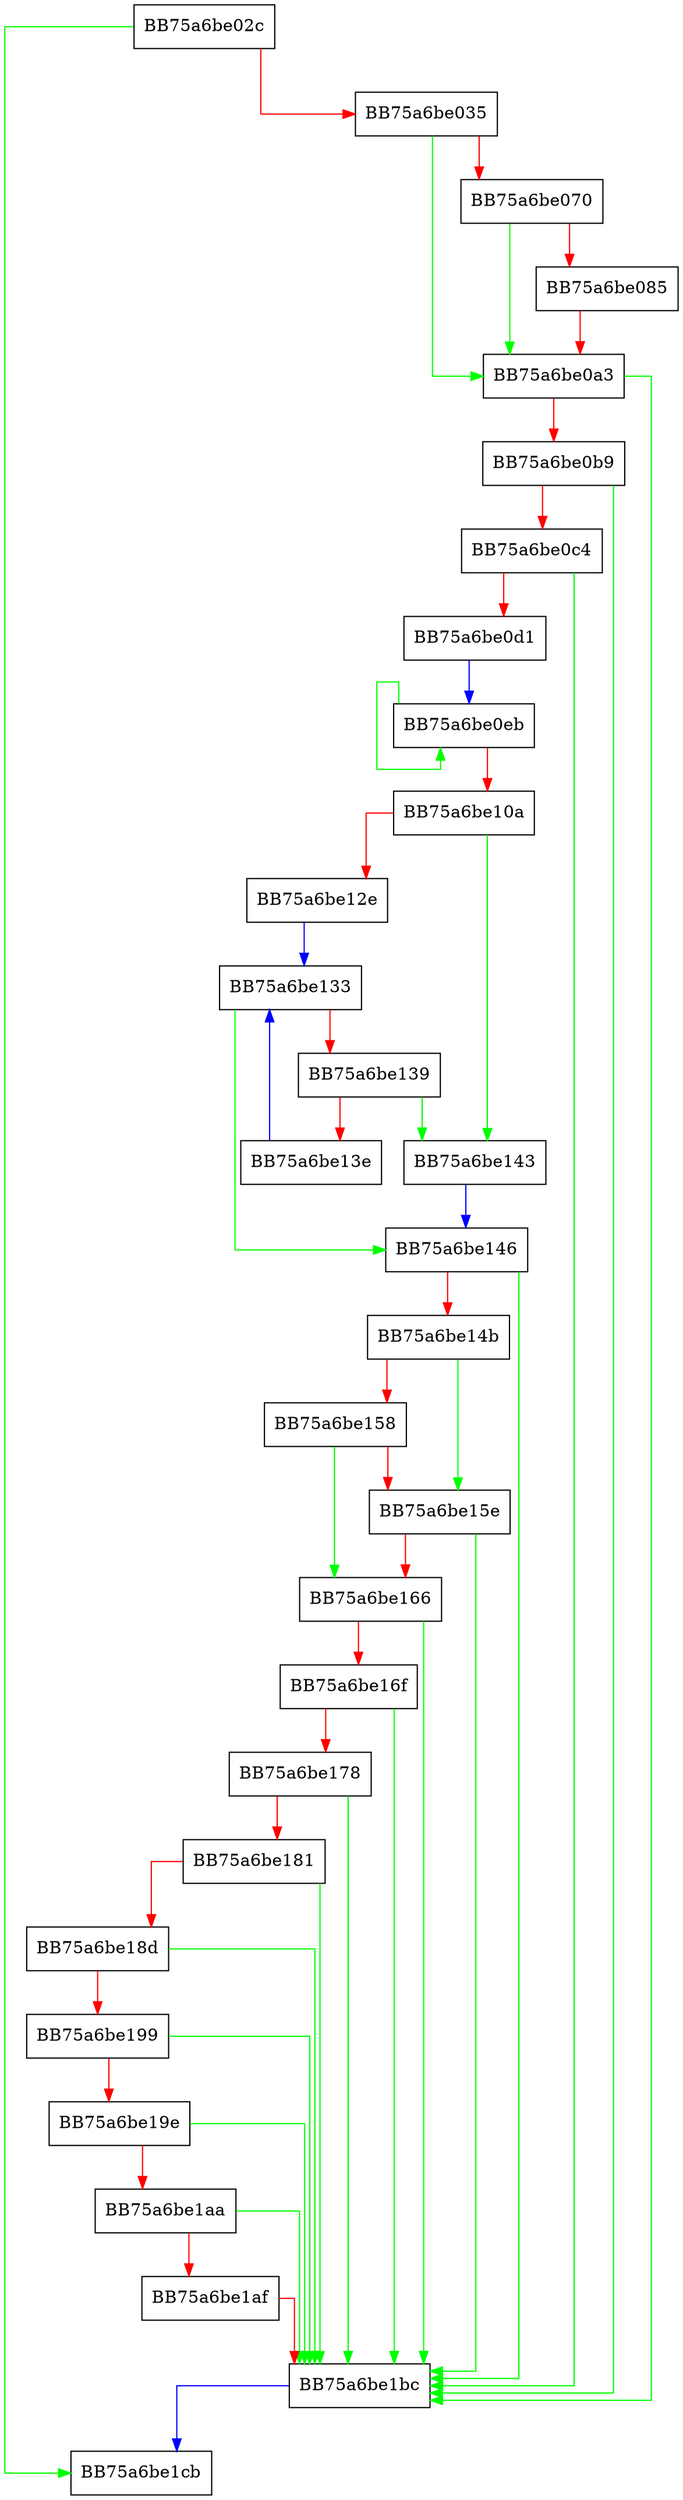 digraph ComputeElfValid {
  node [shape="box"];
  graph [splines=ortho];
  BB75a6be02c -> BB75a6be1cb [color="green"];
  BB75a6be02c -> BB75a6be035 [color="red"];
  BB75a6be035 -> BB75a6be0a3 [color="green"];
  BB75a6be035 -> BB75a6be070 [color="red"];
  BB75a6be070 -> BB75a6be0a3 [color="green"];
  BB75a6be070 -> BB75a6be085 [color="red"];
  BB75a6be085 -> BB75a6be0a3 [color="red"];
  BB75a6be0a3 -> BB75a6be1bc [color="green"];
  BB75a6be0a3 -> BB75a6be0b9 [color="red"];
  BB75a6be0b9 -> BB75a6be1bc [color="green"];
  BB75a6be0b9 -> BB75a6be0c4 [color="red"];
  BB75a6be0c4 -> BB75a6be1bc [color="green"];
  BB75a6be0c4 -> BB75a6be0d1 [color="red"];
  BB75a6be0d1 -> BB75a6be0eb [color="blue"];
  BB75a6be0eb -> BB75a6be0eb [color="green"];
  BB75a6be0eb -> BB75a6be10a [color="red"];
  BB75a6be10a -> BB75a6be143 [color="green"];
  BB75a6be10a -> BB75a6be12e [color="red"];
  BB75a6be12e -> BB75a6be133 [color="blue"];
  BB75a6be133 -> BB75a6be146 [color="green"];
  BB75a6be133 -> BB75a6be139 [color="red"];
  BB75a6be139 -> BB75a6be143 [color="green"];
  BB75a6be139 -> BB75a6be13e [color="red"];
  BB75a6be13e -> BB75a6be133 [color="blue"];
  BB75a6be143 -> BB75a6be146 [color="blue"];
  BB75a6be146 -> BB75a6be1bc [color="green"];
  BB75a6be146 -> BB75a6be14b [color="red"];
  BB75a6be14b -> BB75a6be15e [color="green"];
  BB75a6be14b -> BB75a6be158 [color="red"];
  BB75a6be158 -> BB75a6be166 [color="green"];
  BB75a6be158 -> BB75a6be15e [color="red"];
  BB75a6be15e -> BB75a6be1bc [color="green"];
  BB75a6be15e -> BB75a6be166 [color="red"];
  BB75a6be166 -> BB75a6be1bc [color="green"];
  BB75a6be166 -> BB75a6be16f [color="red"];
  BB75a6be16f -> BB75a6be1bc [color="green"];
  BB75a6be16f -> BB75a6be178 [color="red"];
  BB75a6be178 -> BB75a6be1bc [color="green"];
  BB75a6be178 -> BB75a6be181 [color="red"];
  BB75a6be181 -> BB75a6be1bc [color="green"];
  BB75a6be181 -> BB75a6be18d [color="red"];
  BB75a6be18d -> BB75a6be1bc [color="green"];
  BB75a6be18d -> BB75a6be199 [color="red"];
  BB75a6be199 -> BB75a6be1bc [color="green"];
  BB75a6be199 -> BB75a6be19e [color="red"];
  BB75a6be19e -> BB75a6be1bc [color="green"];
  BB75a6be19e -> BB75a6be1aa [color="red"];
  BB75a6be1aa -> BB75a6be1bc [color="green"];
  BB75a6be1aa -> BB75a6be1af [color="red"];
  BB75a6be1af -> BB75a6be1bc [color="red"];
  BB75a6be1bc -> BB75a6be1cb [color="blue"];
}